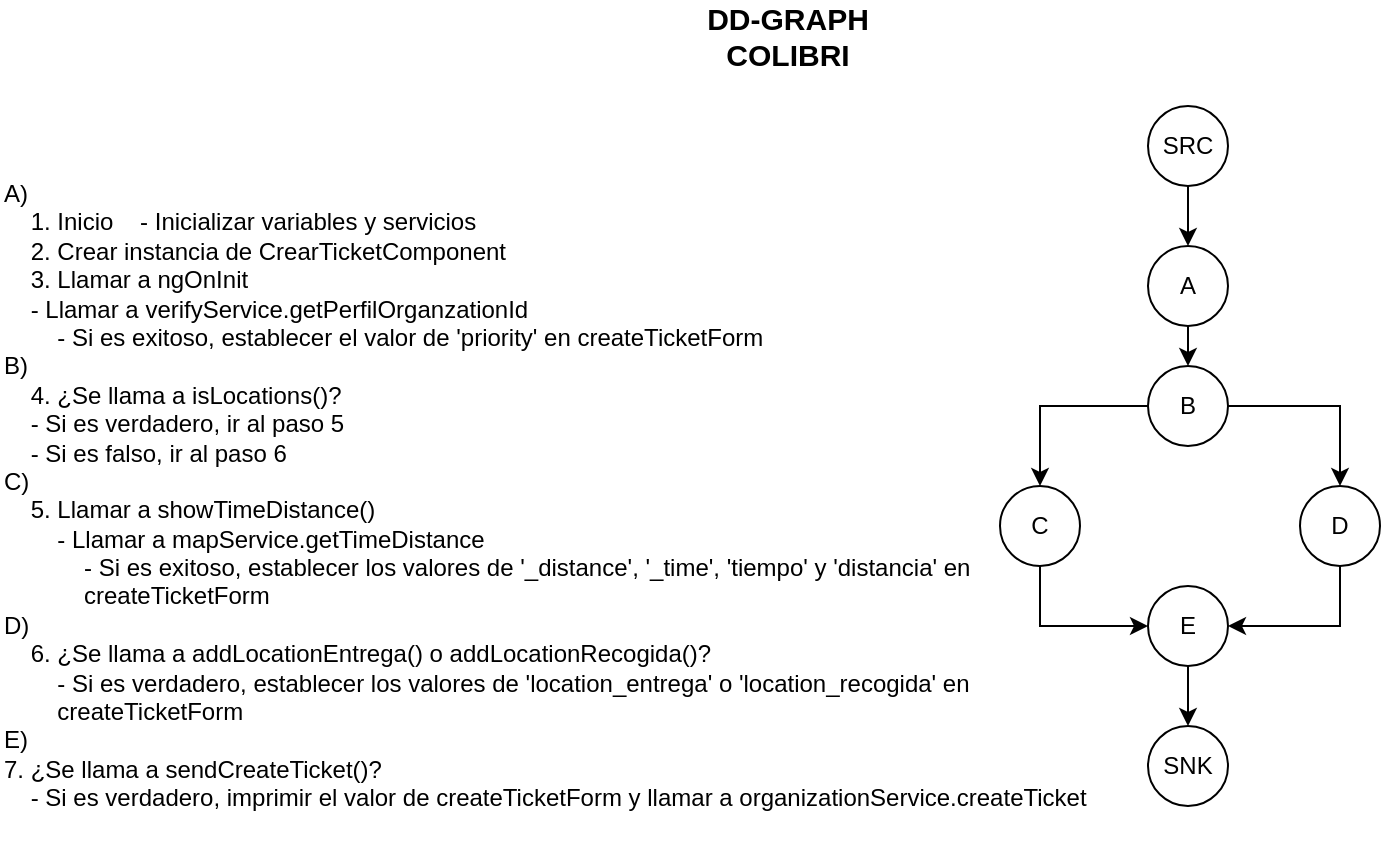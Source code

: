 <mxfile version="22.1.11" type="github">
  <diagram name="Página-1" id="xXWSakr2wuBFF4PkwK2o">
    <mxGraphModel dx="1026" dy="526" grid="1" gridSize="10" guides="1" tooltips="1" connect="1" arrows="1" fold="1" page="1" pageScale="1" pageWidth="827" pageHeight="1169" math="0" shadow="0">
      <root>
        <mxCell id="0" />
        <mxCell id="1" parent="0" />
        <mxCell id="hvSkrJf4Qd1bfDmbwsGj-2" value="&lt;b style=&quot;font-size: 15px;&quot;&gt;DD-GRAPH&lt;br&gt;COLIBRI&lt;/b&gt;" style="text;html=1;strokeColor=none;fillColor=none;align=center;verticalAlign=middle;whiteSpace=wrap;rounded=0;" vertex="1" parent="1">
          <mxGeometry x="367" y="30" width="94" height="30" as="geometry" />
        </mxCell>
        <mxCell id="hvSkrJf4Qd1bfDmbwsGj-6" style="edgeStyle=orthogonalEdgeStyle;rounded=0;orthogonalLoop=1;jettySize=auto;html=1;exitX=0.5;exitY=1;exitDx=0;exitDy=0;entryX=0.5;entryY=0;entryDx=0;entryDy=0;" edge="1" parent="1" source="hvSkrJf4Qd1bfDmbwsGj-3" target="hvSkrJf4Qd1bfDmbwsGj-4">
          <mxGeometry relative="1" as="geometry" />
        </mxCell>
        <mxCell id="hvSkrJf4Qd1bfDmbwsGj-3" value="SRC" style="ellipse;whiteSpace=wrap;html=1;aspect=fixed;" vertex="1" parent="1">
          <mxGeometry x="594" y="80" width="40" height="40" as="geometry" />
        </mxCell>
        <mxCell id="hvSkrJf4Qd1bfDmbwsGj-9" style="edgeStyle=orthogonalEdgeStyle;rounded=0;orthogonalLoop=1;jettySize=auto;html=1;exitX=0.5;exitY=1;exitDx=0;exitDy=0;entryX=0.5;entryY=0;entryDx=0;entryDy=0;" edge="1" parent="1" source="hvSkrJf4Qd1bfDmbwsGj-4" target="hvSkrJf4Qd1bfDmbwsGj-7">
          <mxGeometry relative="1" as="geometry" />
        </mxCell>
        <mxCell id="hvSkrJf4Qd1bfDmbwsGj-4" value="A" style="ellipse;whiteSpace=wrap;html=1;aspect=fixed;" vertex="1" parent="1">
          <mxGeometry x="594" y="150" width="40" height="40" as="geometry" />
        </mxCell>
        <mxCell id="hvSkrJf4Qd1bfDmbwsGj-16" style="edgeStyle=orthogonalEdgeStyle;rounded=0;orthogonalLoop=1;jettySize=auto;html=1;exitX=1;exitY=0.5;exitDx=0;exitDy=0;entryX=0.5;entryY=0;entryDx=0;entryDy=0;" edge="1" parent="1" source="hvSkrJf4Qd1bfDmbwsGj-7" target="hvSkrJf4Qd1bfDmbwsGj-13">
          <mxGeometry relative="1" as="geometry" />
        </mxCell>
        <mxCell id="hvSkrJf4Qd1bfDmbwsGj-17" style="edgeStyle=orthogonalEdgeStyle;rounded=0;orthogonalLoop=1;jettySize=auto;html=1;exitX=0;exitY=0.5;exitDx=0;exitDy=0;entryX=0.5;entryY=0;entryDx=0;entryDy=0;" edge="1" parent="1" source="hvSkrJf4Qd1bfDmbwsGj-7" target="hvSkrJf4Qd1bfDmbwsGj-10">
          <mxGeometry relative="1" as="geometry" />
        </mxCell>
        <mxCell id="hvSkrJf4Qd1bfDmbwsGj-7" value="B" style="ellipse;whiteSpace=wrap;html=1;aspect=fixed;" vertex="1" parent="1">
          <mxGeometry x="594" y="210" width="40" height="40" as="geometry" />
        </mxCell>
        <mxCell id="hvSkrJf4Qd1bfDmbwsGj-18" style="edgeStyle=orthogonalEdgeStyle;rounded=0;orthogonalLoop=1;jettySize=auto;html=1;exitX=0.5;exitY=1;exitDx=0;exitDy=0;entryX=0;entryY=0.5;entryDx=0;entryDy=0;" edge="1" parent="1" source="hvSkrJf4Qd1bfDmbwsGj-10" target="hvSkrJf4Qd1bfDmbwsGj-12">
          <mxGeometry relative="1" as="geometry" />
        </mxCell>
        <mxCell id="hvSkrJf4Qd1bfDmbwsGj-10" value="C" style="ellipse;whiteSpace=wrap;html=1;aspect=fixed;" vertex="1" parent="1">
          <mxGeometry x="520" y="270" width="40" height="40" as="geometry" />
        </mxCell>
        <mxCell id="hvSkrJf4Qd1bfDmbwsGj-11" value="SNK" style="ellipse;whiteSpace=wrap;html=1;aspect=fixed;" vertex="1" parent="1">
          <mxGeometry x="594" y="390" width="40" height="40" as="geometry" />
        </mxCell>
        <mxCell id="hvSkrJf4Qd1bfDmbwsGj-20" style="edgeStyle=orthogonalEdgeStyle;rounded=0;orthogonalLoop=1;jettySize=auto;html=1;exitX=0.5;exitY=1;exitDx=0;exitDy=0;entryX=0.5;entryY=0;entryDx=0;entryDy=0;" edge="1" parent="1" source="hvSkrJf4Qd1bfDmbwsGj-12" target="hvSkrJf4Qd1bfDmbwsGj-11">
          <mxGeometry relative="1" as="geometry" />
        </mxCell>
        <mxCell id="hvSkrJf4Qd1bfDmbwsGj-12" value="E" style="ellipse;whiteSpace=wrap;html=1;aspect=fixed;" vertex="1" parent="1">
          <mxGeometry x="594" y="320" width="40" height="40" as="geometry" />
        </mxCell>
        <mxCell id="hvSkrJf4Qd1bfDmbwsGj-19" style="edgeStyle=orthogonalEdgeStyle;rounded=0;orthogonalLoop=1;jettySize=auto;html=1;exitX=0.5;exitY=1;exitDx=0;exitDy=0;entryX=1;entryY=0.5;entryDx=0;entryDy=0;" edge="1" parent="1" source="hvSkrJf4Qd1bfDmbwsGj-13" target="hvSkrJf4Qd1bfDmbwsGj-12">
          <mxGeometry relative="1" as="geometry" />
        </mxCell>
        <mxCell id="hvSkrJf4Qd1bfDmbwsGj-13" value="D" style="ellipse;whiteSpace=wrap;html=1;aspect=fixed;" vertex="1" parent="1">
          <mxGeometry x="670" y="270" width="40" height="40" as="geometry" />
        </mxCell>
        <mxCell id="hvSkrJf4Qd1bfDmbwsGj-23" value="A)&#xa;    1. Inicio    - Inicializar variables y servicios&#xa;    2. Crear instancia de CrearTicketComponent&#xa;    3. Llamar a ngOnInit&#xa;    - Llamar a verifyService.getPerfilOrganzationId&#xa;        - Si es exitoso, establecer el valor de &#39;priority&#39; en createTicketForm&#xa;B)&#xa;    4. ¿Se llama a isLocations()?&#xa;    - Si es verdadero, ir al paso 5&#xa;    - Si es falso, ir al paso 6&#xa;C)&#xa;    5. Llamar a showTimeDistance()&#xa;        - Llamar a mapService.getTimeDistance&#xa;            - Si es exitoso, establecer los valores de &#39;_distance&#39;, &#39;_time&#39;, &#39;tiempo&#39; y &#39;distancia&#39; en             createTicketForm&#xa;D)&#xa;    6. ¿Se llama a addLocationEntrega() o addLocationRecogida()?&#xa;        - Si es verdadero, establecer los valores de &#39;location_entrega&#39; o &#39;location_recogida&#39; en         createTicketForm&#xa;E)&#xa;7. ¿Se llama a sendCreateTicket()?&#xa;    - Si es verdadero, imprimir el valor de createTicketForm y llamar a organizationService.createTicket&#xa;" style="text;whiteSpace=wrap;" vertex="1" parent="1">
          <mxGeometry x="20" y="110" width="560" height="340" as="geometry" />
        </mxCell>
      </root>
    </mxGraphModel>
  </diagram>
</mxfile>
